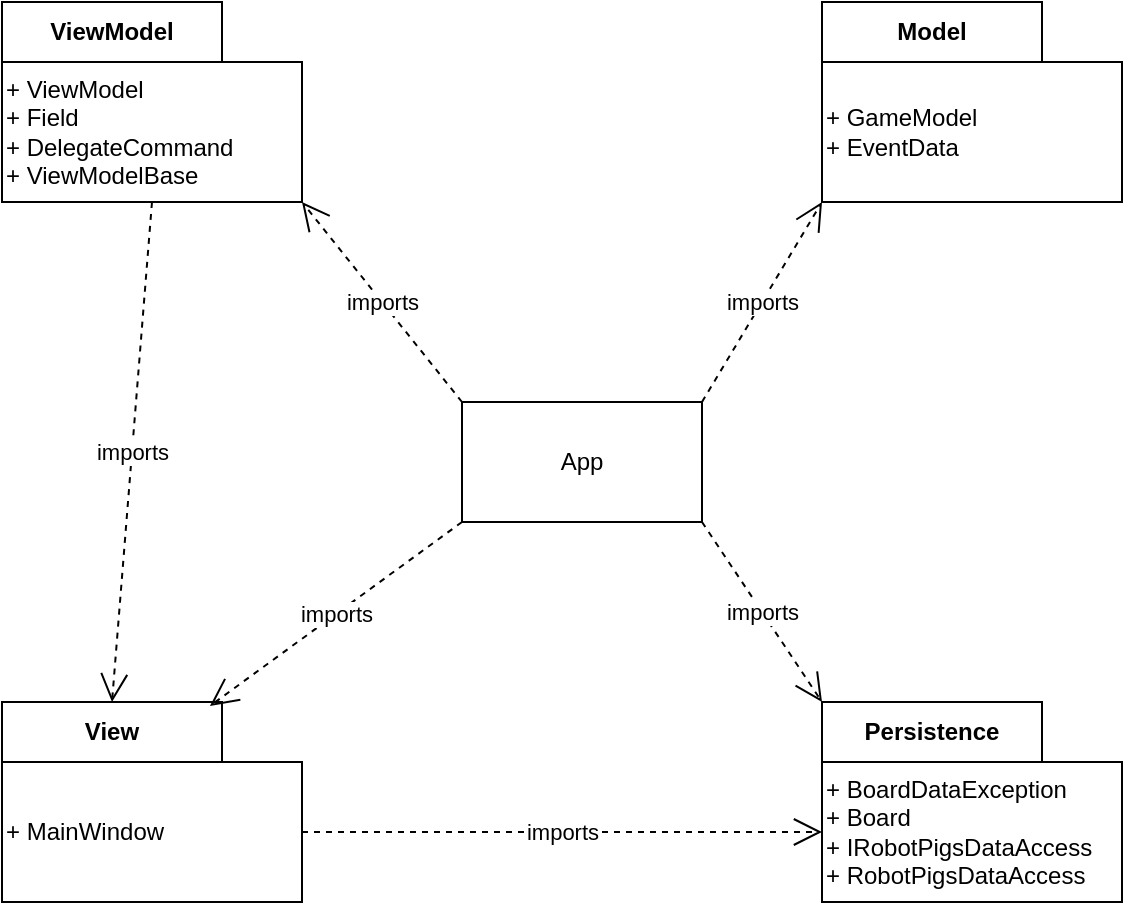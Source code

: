 <mxfile version="22.1.3" type="device">
  <diagram id="C5RBs43oDa-KdzZeNtuy" name="Page-1">
    <mxGraphModel dx="1092" dy="761" grid="1" gridSize="10" guides="1" tooltips="1" connect="1" arrows="1" fold="1" page="1" pageScale="1" pageWidth="827" pageHeight="1169" math="0" shadow="0">
      <root>
        <mxCell id="WIyWlLk6GJQsqaUBKTNV-0" />
        <mxCell id="WIyWlLk6GJQsqaUBKTNV-1" parent="WIyWlLk6GJQsqaUBKTNV-0" />
        <mxCell id="1Ao1S5c9GzcIyneHMMPC-3" value="ViewModel" style="shape=folder;fontStyle=1;tabWidth=110;tabHeight=30;tabPosition=left;html=1;boundedLbl=1;labelInHeader=1;container=1;collapsible=0;whiteSpace=wrap;" vertex="1" parent="WIyWlLk6GJQsqaUBKTNV-1">
          <mxGeometry x="110" y="60" width="150" height="100" as="geometry" />
        </mxCell>
        <mxCell id="1Ao1S5c9GzcIyneHMMPC-4" value="&lt;p style=&quot;line-height: 80%;&quot;&gt;&lt;/p&gt;&lt;div align=&quot;left&quot;&gt;+ ViewModel&lt;/div&gt;&lt;div align=&quot;left&quot;&gt;+ Field&lt;/div&gt;&lt;div align=&quot;left&quot;&gt;+ DelegateCommand&lt;/div&gt;&lt;div align=&quot;left&quot;&gt;+ ViewModelBase&lt;br&gt;&lt;/div&gt;&lt;p&gt;&lt;/p&gt;" style="html=1;strokeColor=none;resizeWidth=1;resizeHeight=1;fillColor=none;part=1;connectable=0;allowArrows=0;deletable=0;whiteSpace=wrap;align=left;" vertex="1" parent="1Ao1S5c9GzcIyneHMMPC-3">
          <mxGeometry width="150" height="70" relative="1" as="geometry">
            <mxPoint y="30" as="offset" />
          </mxGeometry>
        </mxCell>
        <mxCell id="1Ao1S5c9GzcIyneHMMPC-5" value="Model" style="shape=folder;fontStyle=1;tabWidth=110;tabHeight=30;tabPosition=left;html=1;boundedLbl=1;labelInHeader=1;container=1;collapsible=0;whiteSpace=wrap;" vertex="1" parent="WIyWlLk6GJQsqaUBKTNV-1">
          <mxGeometry x="520" y="60" width="150" height="100" as="geometry" />
        </mxCell>
        <mxCell id="1Ao1S5c9GzcIyneHMMPC-6" value="&lt;div&gt;+ GameModel&lt;/div&gt;&lt;div&gt;+ EventData&lt;br&gt;&lt;/div&gt;" style="html=1;strokeColor=none;resizeWidth=1;resizeHeight=1;fillColor=none;part=1;connectable=0;allowArrows=0;deletable=0;whiteSpace=wrap;align=left;" vertex="1" parent="1Ao1S5c9GzcIyneHMMPC-5">
          <mxGeometry width="150" height="70" relative="1" as="geometry">
            <mxPoint y="30" as="offset" />
          </mxGeometry>
        </mxCell>
        <mxCell id="1Ao1S5c9GzcIyneHMMPC-7" value="View" style="shape=folder;fontStyle=1;tabWidth=110;tabHeight=30;tabPosition=left;html=1;boundedLbl=1;labelInHeader=1;container=1;collapsible=0;whiteSpace=wrap;" vertex="1" parent="WIyWlLk6GJQsqaUBKTNV-1">
          <mxGeometry x="110" y="410" width="150" height="100" as="geometry" />
        </mxCell>
        <mxCell id="1Ao1S5c9GzcIyneHMMPC-8" value="&lt;div&gt;+ MainWindow&lt;/div&gt;" style="html=1;strokeColor=none;resizeWidth=1;resizeHeight=1;fillColor=none;part=1;connectable=0;allowArrows=0;deletable=0;whiteSpace=wrap;align=left;" vertex="1" parent="1Ao1S5c9GzcIyneHMMPC-7">
          <mxGeometry width="150" height="70" relative="1" as="geometry">
            <mxPoint y="30" as="offset" />
          </mxGeometry>
        </mxCell>
        <mxCell id="1Ao1S5c9GzcIyneHMMPC-9" value="Persistence" style="shape=folder;fontStyle=1;tabWidth=110;tabHeight=30;tabPosition=left;html=1;boundedLbl=1;labelInHeader=1;container=1;collapsible=0;whiteSpace=wrap;" vertex="1" parent="WIyWlLk6GJQsqaUBKTNV-1">
          <mxGeometry x="520" y="410" width="150" height="100" as="geometry" />
        </mxCell>
        <mxCell id="1Ao1S5c9GzcIyneHMMPC-10" value="&lt;div&gt;+ BoardDataException&lt;/div&gt;&lt;div&gt;+ Board&lt;/div&gt;&lt;div&gt;+ IRobotPigsDataAccess&lt;br&gt;&lt;/div&gt;&lt;div&gt;+ RobotPigsDataAccess&lt;br&gt;&lt;/div&gt;" style="html=1;strokeColor=none;resizeWidth=1;resizeHeight=1;fillColor=none;part=1;connectable=0;allowArrows=0;deletable=0;whiteSpace=wrap;align=left;" vertex="1" parent="1Ao1S5c9GzcIyneHMMPC-9">
          <mxGeometry width="150" height="70" relative="1" as="geometry">
            <mxPoint y="30" as="offset" />
          </mxGeometry>
        </mxCell>
        <mxCell id="1Ao1S5c9GzcIyneHMMPC-11" value="App" style="rounded=0;whiteSpace=wrap;html=1;" vertex="1" parent="WIyWlLk6GJQsqaUBKTNV-1">
          <mxGeometry x="340" y="260" width="120" height="60" as="geometry" />
        </mxCell>
        <mxCell id="1Ao1S5c9GzcIyneHMMPC-13" value="&lt;div&gt;imports&lt;/div&gt;" style="endArrow=open;endSize=12;dashed=1;html=1;rounded=0;exitX=0;exitY=1;exitDx=0;exitDy=0;entryX=0.693;entryY=0.02;entryDx=0;entryDy=0;entryPerimeter=0;" edge="1" parent="WIyWlLk6GJQsqaUBKTNV-1" source="1Ao1S5c9GzcIyneHMMPC-11" target="1Ao1S5c9GzcIyneHMMPC-7">
          <mxGeometry width="160" relative="1" as="geometry">
            <mxPoint x="315" y="350" as="sourcePoint" />
            <mxPoint x="445" y="340" as="targetPoint" />
          </mxGeometry>
        </mxCell>
        <mxCell id="1Ao1S5c9GzcIyneHMMPC-14" value="&lt;div&gt;imports&lt;/div&gt;" style="endArrow=open;endSize=12;dashed=1;html=1;rounded=0;exitX=1;exitY=1;exitDx=0;exitDy=0;entryX=0;entryY=0;entryDx=0;entryDy=0;entryPerimeter=0;" edge="1" parent="WIyWlLk6GJQsqaUBKTNV-1" source="1Ao1S5c9GzcIyneHMMPC-11" target="1Ao1S5c9GzcIyneHMMPC-9">
          <mxGeometry width="160" relative="1" as="geometry">
            <mxPoint x="330" y="320" as="sourcePoint" />
            <mxPoint x="264" y="362" as="targetPoint" />
          </mxGeometry>
        </mxCell>
        <mxCell id="1Ao1S5c9GzcIyneHMMPC-15" value="&lt;div&gt;imports&lt;/div&gt;" style="endArrow=open;endSize=12;dashed=1;html=1;rounded=0;exitX=1;exitY=0;exitDx=0;exitDy=0;entryX=0;entryY=0;entryDx=0;entryDy=100;entryPerimeter=0;" edge="1" parent="WIyWlLk6GJQsqaUBKTNV-1" source="1Ao1S5c9GzcIyneHMMPC-11" target="1Ao1S5c9GzcIyneHMMPC-5">
          <mxGeometry width="160" relative="1" as="geometry">
            <mxPoint x="340" y="330" as="sourcePoint" />
            <mxPoint x="274" y="372" as="targetPoint" />
          </mxGeometry>
        </mxCell>
        <mxCell id="1Ao1S5c9GzcIyneHMMPC-16" value="&lt;div&gt;imports&lt;/div&gt;" style="endArrow=open;endSize=12;dashed=1;html=1;rounded=0;exitX=0;exitY=0;exitDx=0;exitDy=0;entryX=0;entryY=0;entryDx=150;entryDy=100;entryPerimeter=0;" edge="1" parent="WIyWlLk6GJQsqaUBKTNV-1" source="1Ao1S5c9GzcIyneHMMPC-11" target="1Ao1S5c9GzcIyneHMMPC-3">
          <mxGeometry width="160" relative="1" as="geometry">
            <mxPoint x="350" y="340" as="sourcePoint" />
            <mxPoint x="284" y="382" as="targetPoint" />
          </mxGeometry>
        </mxCell>
        <mxCell id="1Ao1S5c9GzcIyneHMMPC-17" value="&lt;div&gt;imports&lt;/div&gt;" style="endArrow=open;endSize=12;dashed=1;html=1;rounded=0;exitX=0.5;exitY=1;exitDx=0;exitDy=0;exitPerimeter=0;entryX=0;entryY=0;entryDx=55;entryDy=0;entryPerimeter=0;" edge="1" parent="WIyWlLk6GJQsqaUBKTNV-1" source="1Ao1S5c9GzcIyneHMMPC-3" target="1Ao1S5c9GzcIyneHMMPC-7">
          <mxGeometry width="160" relative="1" as="geometry">
            <mxPoint x="325" y="500" as="sourcePoint" />
            <mxPoint x="455" y="490" as="targetPoint" />
          </mxGeometry>
        </mxCell>
        <mxCell id="1Ao1S5c9GzcIyneHMMPC-18" value="&lt;div&gt;imports&lt;/div&gt;" style="endArrow=open;endSize=12;dashed=1;html=1;rounded=0;exitX=0;exitY=0;exitDx=150;exitDy=65;exitPerimeter=0;entryX=0;entryY=0;entryDx=0;entryDy=65;entryPerimeter=0;" edge="1" parent="WIyWlLk6GJQsqaUBKTNV-1" source="1Ao1S5c9GzcIyneHMMPC-7" target="1Ao1S5c9GzcIyneHMMPC-9">
          <mxGeometry width="160" relative="1" as="geometry">
            <mxPoint x="325" y="500" as="sourcePoint" />
            <mxPoint x="455" y="490" as="targetPoint" />
          </mxGeometry>
        </mxCell>
      </root>
    </mxGraphModel>
  </diagram>
</mxfile>
